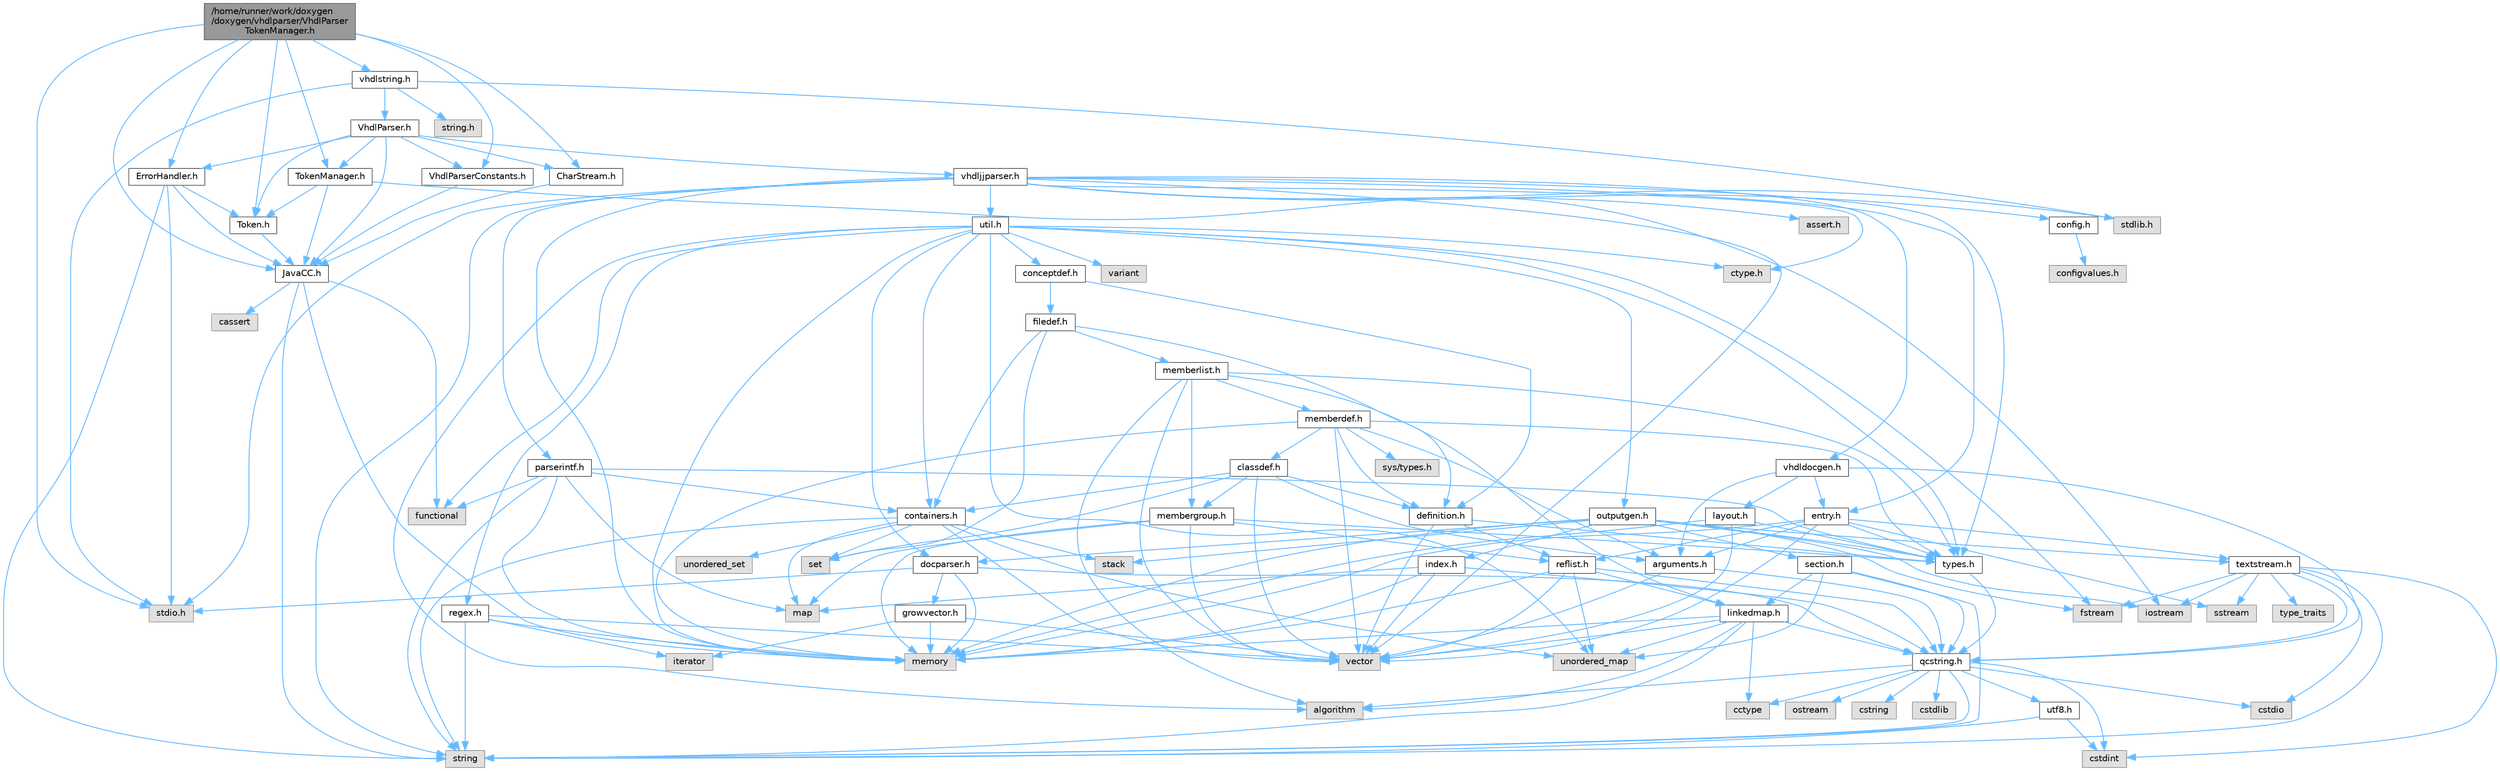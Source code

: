 digraph "/home/runner/work/doxygen/doxygen/vhdlparser/VhdlParserTokenManager.h"
{
 // INTERACTIVE_SVG=YES
 // LATEX_PDF_SIZE
  bgcolor="transparent";
  edge [fontname=Helvetica,fontsize=10,labelfontname=Helvetica,labelfontsize=10];
  node [fontname=Helvetica,fontsize=10,shape=box,height=0.2,width=0.4];
  Node1 [label="/home/runner/work/doxygen\l/doxygen/vhdlparser/VhdlParser\lTokenManager.h",height=0.2,width=0.4,color="gray40", fillcolor="grey60", style="filled", fontcolor="black",tooltip=" "];
  Node1 -> Node2 [color="steelblue1",style="solid"];
  Node2 [label="stdio.h",height=0.2,width=0.4,color="grey60", fillcolor="#E0E0E0", style="filled",tooltip=" "];
  Node1 -> Node3 [color="steelblue1",style="solid"];
  Node3 [label="JavaCC.h",height=0.2,width=0.4,color="grey40", fillcolor="white", style="filled",URL="$d1/d2f/_java_c_c_8h.html",tooltip=" "];
  Node3 -> Node4 [color="steelblue1",style="solid"];
  Node4 [label="string",height=0.2,width=0.4,color="grey60", fillcolor="#E0E0E0", style="filled",tooltip=" "];
  Node3 -> Node5 [color="steelblue1",style="solid"];
  Node5 [label="memory",height=0.2,width=0.4,color="grey60", fillcolor="#E0E0E0", style="filled",tooltip=" "];
  Node3 -> Node6 [color="steelblue1",style="solid"];
  Node6 [label="cassert",height=0.2,width=0.4,color="grey60", fillcolor="#E0E0E0", style="filled",tooltip=" "];
  Node3 -> Node7 [color="steelblue1",style="solid"];
  Node7 [label="functional",height=0.2,width=0.4,color="grey60", fillcolor="#E0E0E0", style="filled",tooltip=" "];
  Node1 -> Node8 [color="steelblue1",style="solid"];
  Node8 [label="CharStream.h",height=0.2,width=0.4,color="grey40", fillcolor="white", style="filled",URL="$df/ddf/_char_stream_8h.html",tooltip=" "];
  Node8 -> Node3 [color="steelblue1",style="solid"];
  Node1 -> Node9 [color="steelblue1",style="solid"];
  Node9 [label="Token.h",height=0.2,width=0.4,color="grey40", fillcolor="white", style="filled",URL="$dd/dcd/_token_8h.html",tooltip=" "];
  Node9 -> Node3 [color="steelblue1",style="solid"];
  Node1 -> Node10 [color="steelblue1",style="solid"];
  Node10 [label="ErrorHandler.h",height=0.2,width=0.4,color="grey40", fillcolor="white", style="filled",URL="$d3/dd5/_error_handler_8h.html",tooltip=" "];
  Node10 -> Node2 [color="steelblue1",style="solid"];
  Node10 -> Node4 [color="steelblue1",style="solid"];
  Node10 -> Node3 [color="steelblue1",style="solid"];
  Node10 -> Node9 [color="steelblue1",style="solid"];
  Node1 -> Node11 [color="steelblue1",style="solid"];
  Node11 [label="TokenManager.h",height=0.2,width=0.4,color="grey40", fillcolor="white", style="filled",URL="$d4/df9/_token_manager_8h.html",tooltip=" "];
  Node11 -> Node12 [color="steelblue1",style="solid"];
  Node12 [label="iostream",height=0.2,width=0.4,color="grey60", fillcolor="#E0E0E0", style="filled",tooltip=" "];
  Node11 -> Node3 [color="steelblue1",style="solid"];
  Node11 -> Node9 [color="steelblue1",style="solid"];
  Node1 -> Node13 [color="steelblue1",style="solid"];
  Node13 [label="VhdlParserConstants.h",height=0.2,width=0.4,color="grey40", fillcolor="white", style="filled",URL="$dc/d21/_vhdl_parser_constants_8h.html",tooltip=" "];
  Node13 -> Node3 [color="steelblue1",style="solid"];
  Node1 -> Node14 [color="steelblue1",style="solid"];
  Node14 [label="vhdlstring.h",height=0.2,width=0.4,color="grey40", fillcolor="white", style="filled",URL="$d9/d48/vhdlstring_8h.html",tooltip=" "];
  Node14 -> Node2 [color="steelblue1",style="solid"];
  Node14 -> Node15 [color="steelblue1",style="solid"];
  Node15 [label="stdlib.h",height=0.2,width=0.4,color="grey60", fillcolor="#E0E0E0", style="filled",tooltip=" "];
  Node14 -> Node16 [color="steelblue1",style="solid"];
  Node16 [label="string.h",height=0.2,width=0.4,color="grey60", fillcolor="#E0E0E0", style="filled",tooltip=" "];
  Node14 -> Node17 [color="steelblue1",style="solid"];
  Node17 [label="VhdlParser.h",height=0.2,width=0.4,color="grey40", fillcolor="white", style="filled",URL="$d5/df9/_vhdl_parser_8h.html",tooltip=" "];
  Node17 -> Node3 [color="steelblue1",style="solid"];
  Node17 -> Node8 [color="steelblue1",style="solid"];
  Node17 -> Node9 [color="steelblue1",style="solid"];
  Node17 -> Node11 [color="steelblue1",style="solid"];
  Node17 -> Node18 [color="steelblue1",style="solid"];
  Node18 [label="vhdljjparser.h",height=0.2,width=0.4,color="grey40", fillcolor="white", style="filled",URL="$d2/d55/vhdljjparser_8h.html",tooltip=" "];
  Node18 -> Node19 [color="steelblue1",style="solid"];
  Node19 [label="vector",height=0.2,width=0.4,color="grey60", fillcolor="#E0E0E0", style="filled",tooltip=" "];
  Node18 -> Node5 [color="steelblue1",style="solid"];
  Node18 -> Node4 [color="steelblue1",style="solid"];
  Node18 -> Node20 [color="steelblue1",style="solid"];
  Node20 [label="parserintf.h",height=0.2,width=0.4,color="grey40", fillcolor="white", style="filled",URL="$da/d55/parserintf_8h.html",tooltip=" "];
  Node20 -> Node7 [color="steelblue1",style="solid"];
  Node20 -> Node5 [color="steelblue1",style="solid"];
  Node20 -> Node21 [color="steelblue1",style="solid"];
  Node21 [label="map",height=0.2,width=0.4,color="grey60", fillcolor="#E0E0E0", style="filled",tooltip=" "];
  Node20 -> Node4 [color="steelblue1",style="solid"];
  Node20 -> Node22 [color="steelblue1",style="solid"];
  Node22 [label="types.h",height=0.2,width=0.4,color="grey40", fillcolor="white", style="filled",URL="$d9/d49/types_8h.html",tooltip="This file contains a number of basic enums and types."];
  Node22 -> Node23 [color="steelblue1",style="solid"];
  Node23 [label="qcstring.h",height=0.2,width=0.4,color="grey40", fillcolor="white", style="filled",URL="$d7/d5c/qcstring_8h.html",tooltip=" "];
  Node23 -> Node4 [color="steelblue1",style="solid"];
  Node23 -> Node24 [color="steelblue1",style="solid"];
  Node24 [label="algorithm",height=0.2,width=0.4,color="grey60", fillcolor="#E0E0E0", style="filled",tooltip=" "];
  Node23 -> Node25 [color="steelblue1",style="solid"];
  Node25 [label="cctype",height=0.2,width=0.4,color="grey60", fillcolor="#E0E0E0", style="filled",tooltip=" "];
  Node23 -> Node26 [color="steelblue1",style="solid"];
  Node26 [label="cstring",height=0.2,width=0.4,color="grey60", fillcolor="#E0E0E0", style="filled",tooltip=" "];
  Node23 -> Node27 [color="steelblue1",style="solid"];
  Node27 [label="cstdio",height=0.2,width=0.4,color="grey60", fillcolor="#E0E0E0", style="filled",tooltip=" "];
  Node23 -> Node28 [color="steelblue1",style="solid"];
  Node28 [label="cstdlib",height=0.2,width=0.4,color="grey60", fillcolor="#E0E0E0", style="filled",tooltip=" "];
  Node23 -> Node29 [color="steelblue1",style="solid"];
  Node29 [label="cstdint",height=0.2,width=0.4,color="grey60", fillcolor="#E0E0E0", style="filled",tooltip=" "];
  Node23 -> Node30 [color="steelblue1",style="solid"];
  Node30 [label="ostream",height=0.2,width=0.4,color="grey60", fillcolor="#E0E0E0", style="filled",tooltip=" "];
  Node23 -> Node31 [color="steelblue1",style="solid"];
  Node31 [label="utf8.h",height=0.2,width=0.4,color="grey40", fillcolor="white", style="filled",URL="$db/d7c/utf8_8h.html",tooltip="Various UTF8 related helper functions."];
  Node31 -> Node29 [color="steelblue1",style="solid"];
  Node31 -> Node4 [color="steelblue1",style="solid"];
  Node20 -> Node32 [color="steelblue1",style="solid"];
  Node32 [label="containers.h",height=0.2,width=0.4,color="grey40", fillcolor="white", style="filled",URL="$d5/d75/containers_8h.html",tooltip=" "];
  Node32 -> Node19 [color="steelblue1",style="solid"];
  Node32 -> Node4 [color="steelblue1",style="solid"];
  Node32 -> Node33 [color="steelblue1",style="solid"];
  Node33 [label="set",height=0.2,width=0.4,color="grey60", fillcolor="#E0E0E0", style="filled",tooltip=" "];
  Node32 -> Node21 [color="steelblue1",style="solid"];
  Node32 -> Node34 [color="steelblue1",style="solid"];
  Node34 [label="unordered_set",height=0.2,width=0.4,color="grey60", fillcolor="#E0E0E0", style="filled",tooltip=" "];
  Node32 -> Node35 [color="steelblue1",style="solid"];
  Node35 [label="unordered_map",height=0.2,width=0.4,color="grey60", fillcolor="#E0E0E0", style="filled",tooltip=" "];
  Node32 -> Node36 [color="steelblue1",style="solid"];
  Node36 [label="stack",height=0.2,width=0.4,color="grey60", fillcolor="#E0E0E0", style="filled",tooltip=" "];
  Node18 -> Node2 [color="steelblue1",style="solid"];
  Node18 -> Node15 [color="steelblue1",style="solid"];
  Node18 -> Node37 [color="steelblue1",style="solid"];
  Node37 [label="assert.h",height=0.2,width=0.4,color="grey60", fillcolor="#E0E0E0", style="filled",tooltip=" "];
  Node18 -> Node38 [color="steelblue1",style="solid"];
  Node38 [label="ctype.h",height=0.2,width=0.4,color="grey60", fillcolor="#E0E0E0", style="filled",tooltip=" "];
  Node18 -> Node22 [color="steelblue1",style="solid"];
  Node18 -> Node39 [color="steelblue1",style="solid"];
  Node39 [label="entry.h",height=0.2,width=0.4,color="grey40", fillcolor="white", style="filled",URL="$d1/dc6/entry_8h.html",tooltip=" "];
  Node39 -> Node19 [color="steelblue1",style="solid"];
  Node39 -> Node5 [color="steelblue1",style="solid"];
  Node39 -> Node40 [color="steelblue1",style="solid"];
  Node40 [label="sstream",height=0.2,width=0.4,color="grey60", fillcolor="#E0E0E0", style="filled",tooltip=" "];
  Node39 -> Node22 [color="steelblue1",style="solid"];
  Node39 -> Node41 [color="steelblue1",style="solid"];
  Node41 [label="arguments.h",height=0.2,width=0.4,color="grey40", fillcolor="white", style="filled",URL="$df/d9b/arguments_8h.html",tooltip=" "];
  Node41 -> Node19 [color="steelblue1",style="solid"];
  Node41 -> Node23 [color="steelblue1",style="solid"];
  Node39 -> Node42 [color="steelblue1",style="solid"];
  Node42 [label="reflist.h",height=0.2,width=0.4,color="grey40", fillcolor="white", style="filled",URL="$d1/d02/reflist_8h.html",tooltip=" "];
  Node42 -> Node19 [color="steelblue1",style="solid"];
  Node42 -> Node35 [color="steelblue1",style="solid"];
  Node42 -> Node5 [color="steelblue1",style="solid"];
  Node42 -> Node23 [color="steelblue1",style="solid"];
  Node42 -> Node43 [color="steelblue1",style="solid"];
  Node43 [label="linkedmap.h",height=0.2,width=0.4,color="grey40", fillcolor="white", style="filled",URL="$da/de1/linkedmap_8h.html",tooltip=" "];
  Node43 -> Node35 [color="steelblue1",style="solid"];
  Node43 -> Node19 [color="steelblue1",style="solid"];
  Node43 -> Node5 [color="steelblue1",style="solid"];
  Node43 -> Node4 [color="steelblue1",style="solid"];
  Node43 -> Node24 [color="steelblue1",style="solid"];
  Node43 -> Node25 [color="steelblue1",style="solid"];
  Node43 -> Node23 [color="steelblue1",style="solid"];
  Node39 -> Node44 [color="steelblue1",style="solid"];
  Node44 [label="textstream.h",height=0.2,width=0.4,color="grey40", fillcolor="white", style="filled",URL="$d4/d7d/textstream_8h.html",tooltip=" "];
  Node44 -> Node4 [color="steelblue1",style="solid"];
  Node44 -> Node12 [color="steelblue1",style="solid"];
  Node44 -> Node40 [color="steelblue1",style="solid"];
  Node44 -> Node29 [color="steelblue1",style="solid"];
  Node44 -> Node27 [color="steelblue1",style="solid"];
  Node44 -> Node45 [color="steelblue1",style="solid"];
  Node45 [label="fstream",height=0.2,width=0.4,color="grey60", fillcolor="#E0E0E0", style="filled",tooltip=" "];
  Node44 -> Node46 [color="steelblue1",style="solid"];
  Node46 [label="type_traits",height=0.2,width=0.4,color="grey60", fillcolor="#E0E0E0", style="filled",tooltip=" "];
  Node44 -> Node23 [color="steelblue1",style="solid"];
  Node18 -> Node47 [color="steelblue1",style="solid"];
  Node47 [label="vhdldocgen.h",height=0.2,width=0.4,color="grey40", fillcolor="white", style="filled",URL="$dd/dec/vhdldocgen_8h.html",tooltip=" "];
  Node47 -> Node23 [color="steelblue1",style="solid"];
  Node47 -> Node48 [color="steelblue1",style="solid"];
  Node48 [label="layout.h",height=0.2,width=0.4,color="grey40", fillcolor="white", style="filled",URL="$db/d51/layout_8h.html",tooltip=" "];
  Node48 -> Node5 [color="steelblue1",style="solid"];
  Node48 -> Node19 [color="steelblue1",style="solid"];
  Node48 -> Node22 [color="steelblue1",style="solid"];
  Node47 -> Node41 [color="steelblue1",style="solid"];
  Node47 -> Node39 [color="steelblue1",style="solid"];
  Node18 -> Node49 [color="steelblue1",style="solid"];
  Node49 [label="config.h",height=0.2,width=0.4,color="grey40", fillcolor="white", style="filled",URL="$db/d16/config_8h.html",tooltip=" "];
  Node49 -> Node50 [color="steelblue1",style="solid"];
  Node50 [label="configvalues.h",height=0.2,width=0.4,color="grey60", fillcolor="#E0E0E0", style="filled",tooltip=" "];
  Node18 -> Node51 [color="steelblue1",style="solid"];
  Node51 [label="util.h",height=0.2,width=0.4,color="grey40", fillcolor="white", style="filled",URL="$d8/d3c/util_8h.html",tooltip="A bunch of utility functions."];
  Node51 -> Node5 [color="steelblue1",style="solid"];
  Node51 -> Node35 [color="steelblue1",style="solid"];
  Node51 -> Node24 [color="steelblue1",style="solid"];
  Node51 -> Node7 [color="steelblue1",style="solid"];
  Node51 -> Node45 [color="steelblue1",style="solid"];
  Node51 -> Node52 [color="steelblue1",style="solid"];
  Node52 [label="variant",height=0.2,width=0.4,color="grey60", fillcolor="#E0E0E0", style="filled",tooltip=" "];
  Node51 -> Node38 [color="steelblue1",style="solid"];
  Node51 -> Node22 [color="steelblue1",style="solid"];
  Node51 -> Node53 [color="steelblue1",style="solid"];
  Node53 [label="docparser.h",height=0.2,width=0.4,color="grey40", fillcolor="white", style="filled",URL="$de/d9c/docparser_8h.html",tooltip=" "];
  Node53 -> Node2 [color="steelblue1",style="solid"];
  Node53 -> Node5 [color="steelblue1",style="solid"];
  Node53 -> Node23 [color="steelblue1",style="solid"];
  Node53 -> Node54 [color="steelblue1",style="solid"];
  Node54 [label="growvector.h",height=0.2,width=0.4,color="grey40", fillcolor="white", style="filled",URL="$d7/d50/growvector_8h.html",tooltip=" "];
  Node54 -> Node19 [color="steelblue1",style="solid"];
  Node54 -> Node5 [color="steelblue1",style="solid"];
  Node54 -> Node55 [color="steelblue1",style="solid"];
  Node55 [label="iterator",height=0.2,width=0.4,color="grey60", fillcolor="#E0E0E0", style="filled",tooltip=" "];
  Node51 -> Node32 [color="steelblue1",style="solid"];
  Node51 -> Node56 [color="steelblue1",style="solid"];
  Node56 [label="outputgen.h",height=0.2,width=0.4,color="grey40", fillcolor="white", style="filled",URL="$df/d06/outputgen_8h.html",tooltip=" "];
  Node56 -> Node5 [color="steelblue1",style="solid"];
  Node56 -> Node36 [color="steelblue1",style="solid"];
  Node56 -> Node12 [color="steelblue1",style="solid"];
  Node56 -> Node45 [color="steelblue1",style="solid"];
  Node56 -> Node22 [color="steelblue1",style="solid"];
  Node56 -> Node57 [color="steelblue1",style="solid"];
  Node57 [label="index.h",height=0.2,width=0.4,color="grey40", fillcolor="white", style="filled",URL="$d1/db5/index_8h.html",tooltip=" "];
  Node57 -> Node5 [color="steelblue1",style="solid"];
  Node57 -> Node19 [color="steelblue1",style="solid"];
  Node57 -> Node21 [color="steelblue1",style="solid"];
  Node57 -> Node23 [color="steelblue1",style="solid"];
  Node56 -> Node58 [color="steelblue1",style="solid"];
  Node58 [label="section.h",height=0.2,width=0.4,color="grey40", fillcolor="white", style="filled",URL="$d1/d2a/section_8h.html",tooltip=" "];
  Node58 -> Node4 [color="steelblue1",style="solid"];
  Node58 -> Node35 [color="steelblue1",style="solid"];
  Node58 -> Node23 [color="steelblue1",style="solid"];
  Node58 -> Node43 [color="steelblue1",style="solid"];
  Node56 -> Node44 [color="steelblue1",style="solid"];
  Node56 -> Node53 [color="steelblue1",style="solid"];
  Node51 -> Node59 [color="steelblue1",style="solid"];
  Node59 [label="regex.h",height=0.2,width=0.4,color="grey40", fillcolor="white", style="filled",URL="$d1/d21/regex_8h.html",tooltip=" "];
  Node59 -> Node5 [color="steelblue1",style="solid"];
  Node59 -> Node4 [color="steelblue1",style="solid"];
  Node59 -> Node19 [color="steelblue1",style="solid"];
  Node59 -> Node55 [color="steelblue1",style="solid"];
  Node51 -> Node60 [color="steelblue1",style="solid"];
  Node60 [label="conceptdef.h",height=0.2,width=0.4,color="grey40", fillcolor="white", style="filled",URL="$da/df1/conceptdef_8h.html",tooltip=" "];
  Node60 -> Node61 [color="steelblue1",style="solid"];
  Node61 [label="definition.h",height=0.2,width=0.4,color="grey40", fillcolor="white", style="filled",URL="$df/da1/definition_8h.html",tooltip=" "];
  Node61 -> Node19 [color="steelblue1",style="solid"];
  Node61 -> Node22 [color="steelblue1",style="solid"];
  Node61 -> Node42 [color="steelblue1",style="solid"];
  Node60 -> Node62 [color="steelblue1",style="solid"];
  Node62 [label="filedef.h",height=0.2,width=0.4,color="grey40", fillcolor="white", style="filled",URL="$d4/d3a/filedef_8h.html",tooltip=" "];
  Node62 -> Node33 [color="steelblue1",style="solid"];
  Node62 -> Node61 [color="steelblue1",style="solid"];
  Node62 -> Node63 [color="steelblue1",style="solid"];
  Node63 [label="memberlist.h",height=0.2,width=0.4,color="grey40", fillcolor="white", style="filled",URL="$dd/d78/memberlist_8h.html",tooltip=" "];
  Node63 -> Node19 [color="steelblue1",style="solid"];
  Node63 -> Node24 [color="steelblue1",style="solid"];
  Node63 -> Node64 [color="steelblue1",style="solid"];
  Node64 [label="memberdef.h",height=0.2,width=0.4,color="grey40", fillcolor="white", style="filled",URL="$d4/d46/memberdef_8h.html",tooltip=" "];
  Node64 -> Node19 [color="steelblue1",style="solid"];
  Node64 -> Node5 [color="steelblue1",style="solid"];
  Node64 -> Node65 [color="steelblue1",style="solid"];
  Node65 [label="sys/types.h",height=0.2,width=0.4,color="grey60", fillcolor="#E0E0E0", style="filled",tooltip=" "];
  Node64 -> Node22 [color="steelblue1",style="solid"];
  Node64 -> Node61 [color="steelblue1",style="solid"];
  Node64 -> Node41 [color="steelblue1",style="solid"];
  Node64 -> Node66 [color="steelblue1",style="solid"];
  Node66 [label="classdef.h",height=0.2,width=0.4,color="grey40", fillcolor="white", style="filled",URL="$d1/da6/classdef_8h.html",tooltip=" "];
  Node66 -> Node19 [color="steelblue1",style="solid"];
  Node66 -> Node33 [color="steelblue1",style="solid"];
  Node66 -> Node32 [color="steelblue1",style="solid"];
  Node66 -> Node61 [color="steelblue1",style="solid"];
  Node66 -> Node41 [color="steelblue1",style="solid"];
  Node66 -> Node67 [color="steelblue1",style="solid"];
  Node67 [label="membergroup.h",height=0.2,width=0.4,color="grey40", fillcolor="white", style="filled",URL="$d9/d11/membergroup_8h.html",tooltip=" "];
  Node67 -> Node19 [color="steelblue1",style="solid"];
  Node67 -> Node21 [color="steelblue1",style="solid"];
  Node67 -> Node5 [color="steelblue1",style="solid"];
  Node67 -> Node22 [color="steelblue1",style="solid"];
  Node67 -> Node42 [color="steelblue1",style="solid"];
  Node63 -> Node43 [color="steelblue1",style="solid"];
  Node63 -> Node22 [color="steelblue1",style="solid"];
  Node63 -> Node67 [color="steelblue1",style="solid"];
  Node62 -> Node32 [color="steelblue1",style="solid"];
  Node17 -> Node13 [color="steelblue1",style="solid"];
  Node17 -> Node10 [color="steelblue1",style="solid"];
}
